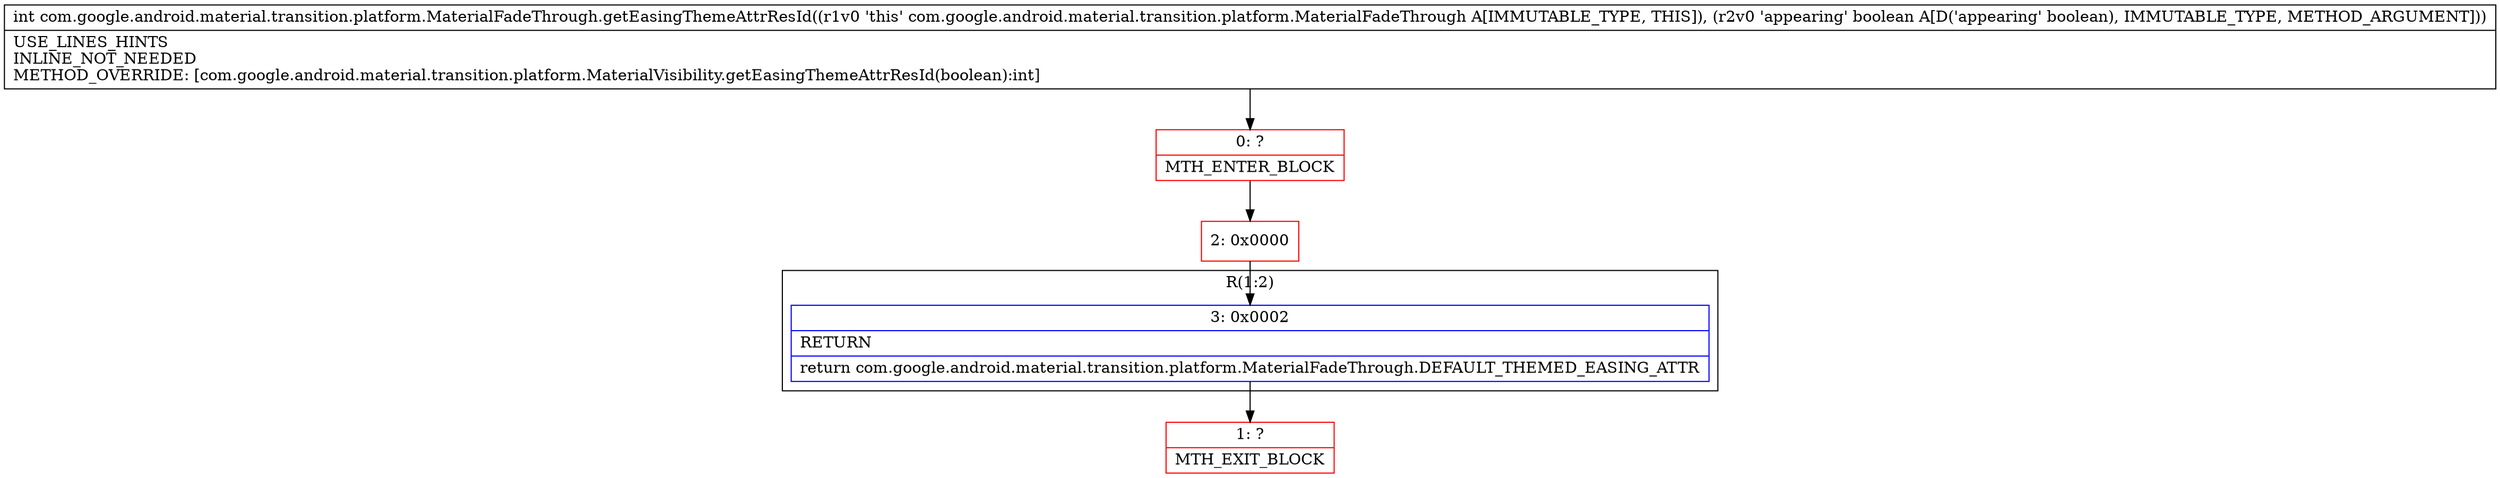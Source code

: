digraph "CFG forcom.google.android.material.transition.platform.MaterialFadeThrough.getEasingThemeAttrResId(Z)I" {
subgraph cluster_Region_690285858 {
label = "R(1:2)";
node [shape=record,color=blue];
Node_3 [shape=record,label="{3\:\ 0x0002|RETURN\l|return com.google.android.material.transition.platform.MaterialFadeThrough.DEFAULT_THEMED_EASING_ATTR\l}"];
}
Node_0 [shape=record,color=red,label="{0\:\ ?|MTH_ENTER_BLOCK\l}"];
Node_2 [shape=record,color=red,label="{2\:\ 0x0000}"];
Node_1 [shape=record,color=red,label="{1\:\ ?|MTH_EXIT_BLOCK\l}"];
MethodNode[shape=record,label="{int com.google.android.material.transition.platform.MaterialFadeThrough.getEasingThemeAttrResId((r1v0 'this' com.google.android.material.transition.platform.MaterialFadeThrough A[IMMUTABLE_TYPE, THIS]), (r2v0 'appearing' boolean A[D('appearing' boolean), IMMUTABLE_TYPE, METHOD_ARGUMENT]))  | USE_LINES_HINTS\lINLINE_NOT_NEEDED\lMETHOD_OVERRIDE: [com.google.android.material.transition.platform.MaterialVisibility.getEasingThemeAttrResId(boolean):int]\l}"];
MethodNode -> Node_0;Node_3 -> Node_1;
Node_0 -> Node_2;
Node_2 -> Node_3;
}

